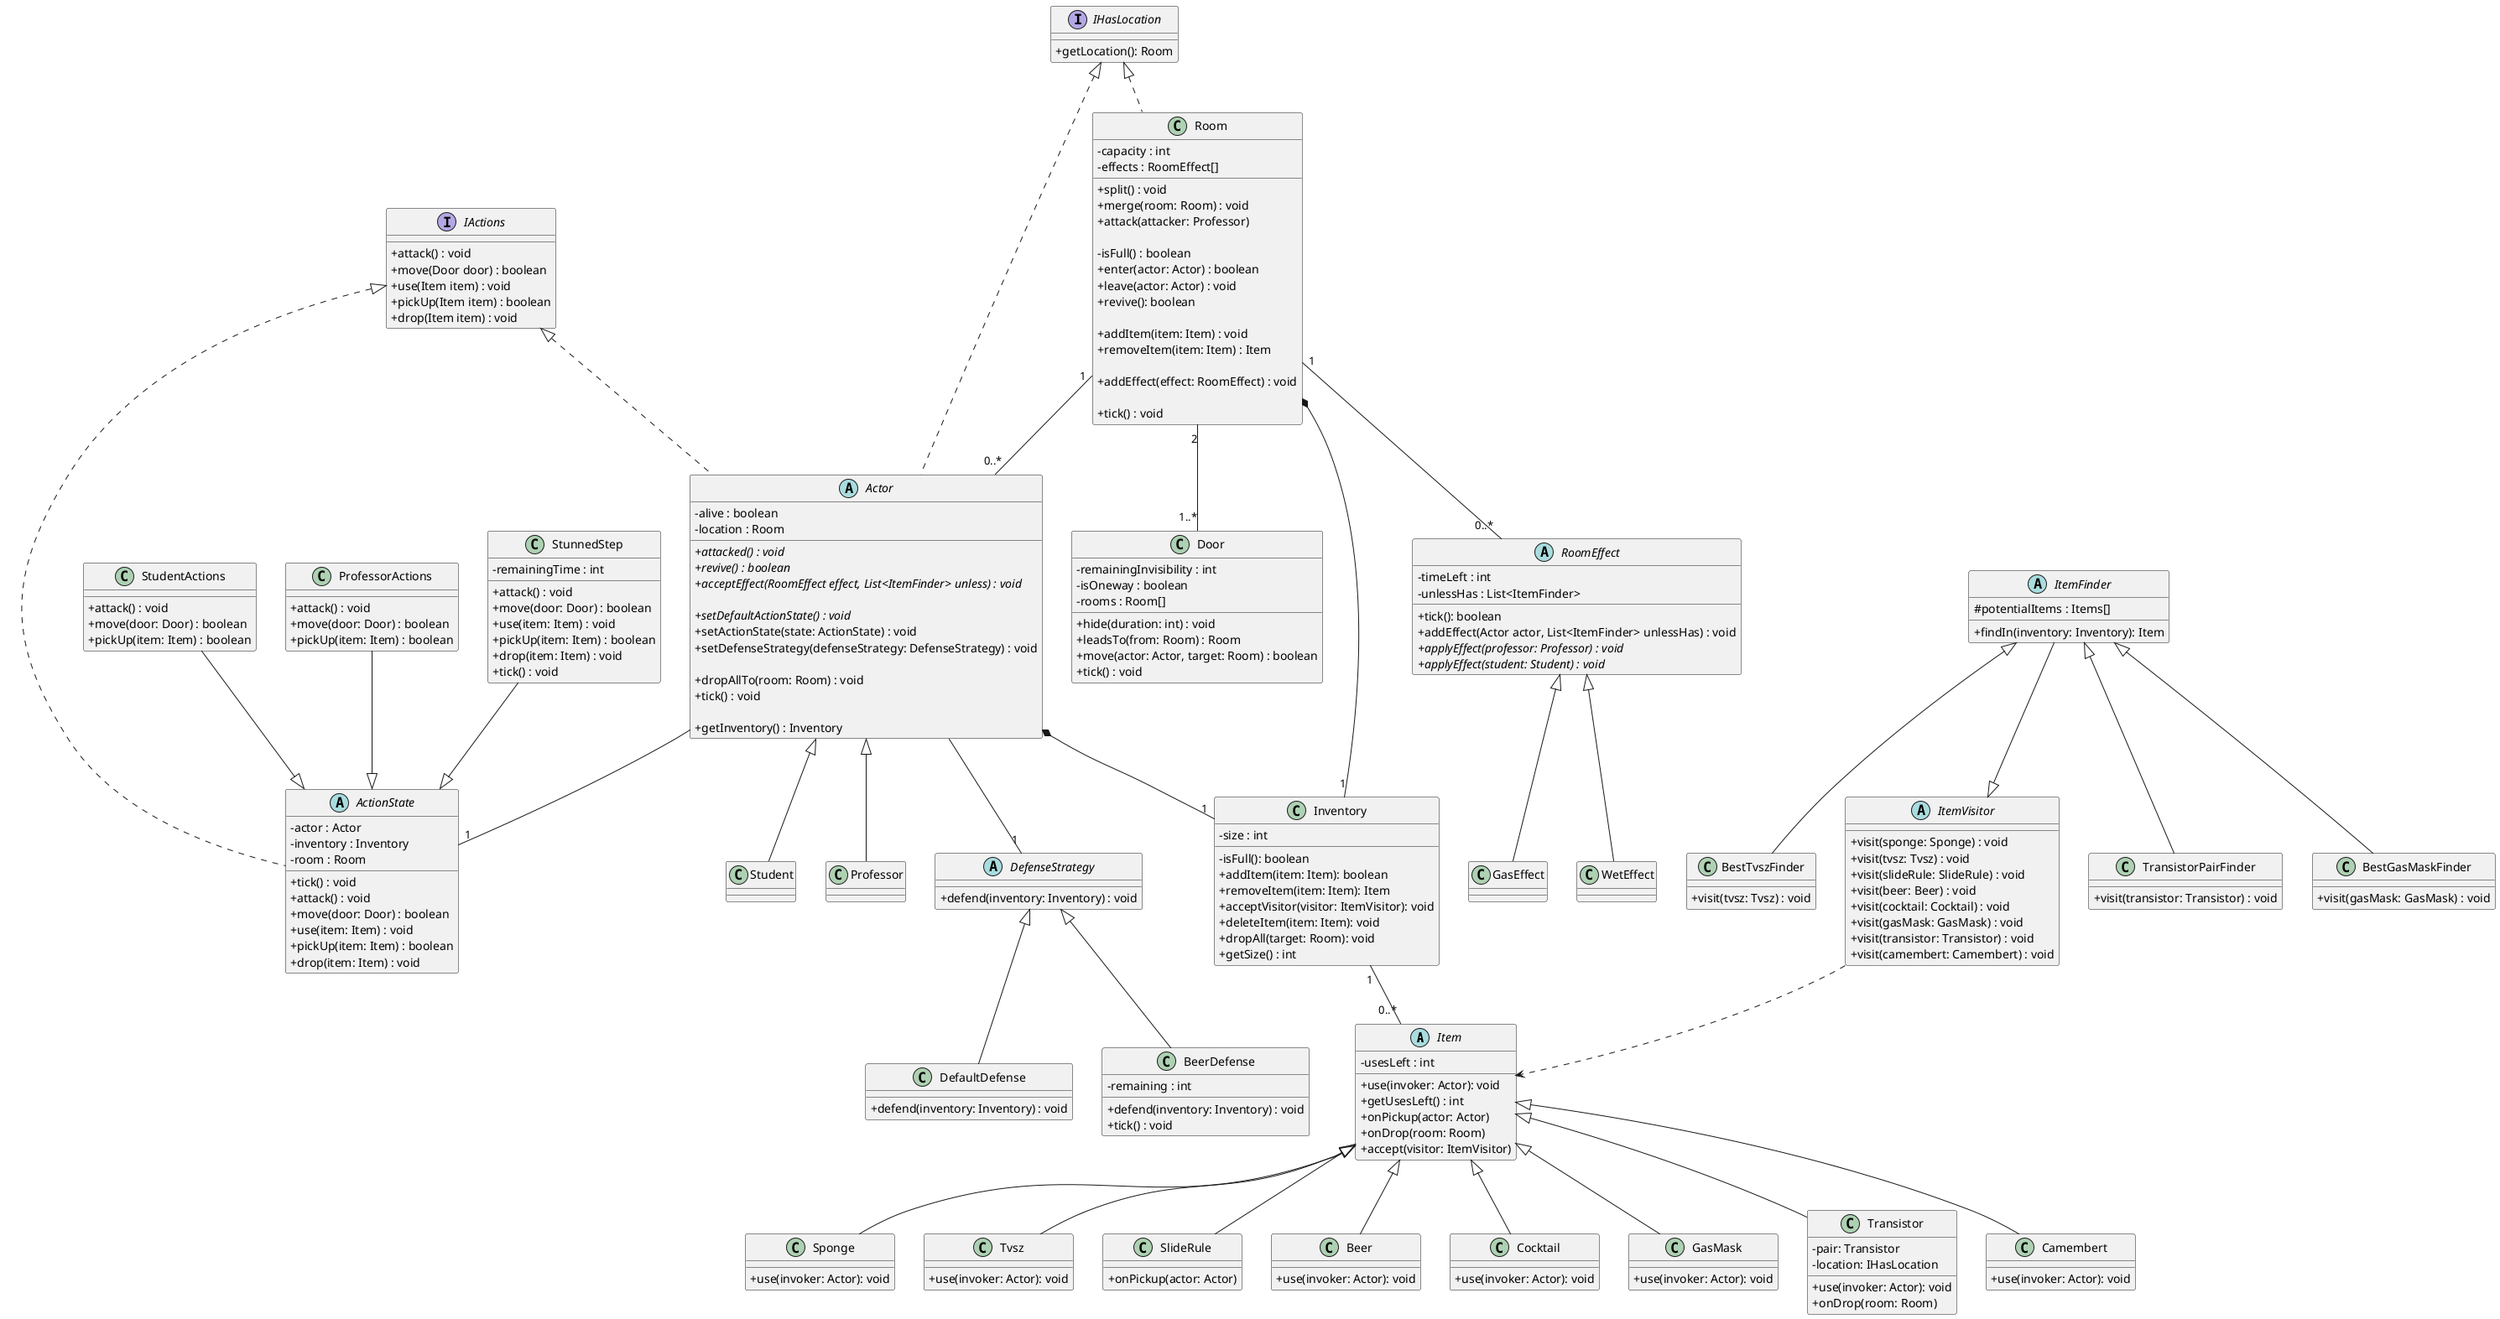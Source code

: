 @startuml
skinparam classAttributeIconSize 0


'Items --------------------------------------------
abstract class Item {
    - usesLeft : int
    + use(invoker: Actor): void
    + getUsesLeft() : int
    + onPickup(actor: Actor)
    + onDrop(room: Room)
    + accept(visitor: ItemVisitor)
}

class Sponge {
    + use(invoker: Actor): void
}

class Tvsz {
    + use(invoker: Actor): void
}

class SlideRule {
    + onPickup(actor: Actor)
}

class Beer {
    + use(invoker: Actor): void
}

class Cocktail {
    + use(invoker: Actor): void
}

class GasMask {
    + use(invoker: Actor): void
}

class Transistor {
    - pair: Transistor
    - location: IHasLocation
    + use(invoker: Actor): void
    + onDrop(room: Room)
}

class Camembert {
    + use(invoker: Actor): void
}

Item <|-- Sponge
Item <|-- Tvsz
Item <|-- SlideRule
Item <|-- Beer
Item <|-- Cocktail
Item <|-- GasMask
Item <|-- Transistor
Item <|-- Camembert

'Inventory ----------------------------------------
class Inventory {
    - size : int

    - isFull(): boolean
    + addItem(item: Item): boolean
    + removeItem(item: Item): Item
    + acceptVisitor(visitor: ItemVisitor): void
    + deleteItem(item: Item): void
    + dropAll(target: Room): void
    + getSize() : int
}

/' 
itt a remove és a delete összevonható lenne egy 
removeItem(Item item, boolean shouldDelete)-re
'/

Inventory "1" -- "0..*" Item

' azért asszociáció, mivel ettől még az item-nek van egyedi léte

Actor *--"1" Inventory
Room *-- "1" Inventory

'Character ----------------------------------------

abstract class Actor {
    - alive : boolean
    - location : Room

    + {abstract} attacked() : void
    + {abstract} revive() : boolean
    + {abstract} acceptEffect(RoomEffect effect, List<ItemFinder> unless) : void

    + {abstract}setDefaultActionState() : void
    + setActionState(state: ActionState) : void
    + setDefenseStrategy(defenseStrategy: DefenseStrategy) : void

    + dropAllTo(room: Room) : void
    + tick() : void

    + getInventory() : Inventory
}

Actor -- "1" ActionState
Actor -- "1" DefenseStrategy

class Student {
}

Actor <|-- Student

class Professor {
}

Actor <|-- Professor

'ez egy kísérleti dolog - szedd ki, ha nem tetszik

'Room ---------------------------------------------

class Room {
    - capacity : int
    - effects : RoomEffect[]

    + split() : void
    + merge(room: Room) : void
    + attack(attacker: Professor)
    
    - isFull() : boolean
    + enter(actor: Actor) : boolean
    + leave(actor: Actor) : void
    + revive(): boolean

    + addItem(item: Item) : void
    + removeItem(item: Item) : Item

    + addEffect(effect: RoomEffect) : void

    + tick() : void
}

/'
az egyirányú ajtók merge-nél eltűnnek, ha a két szoba 
között voltak?
ezt elég később lekezelni, de erre nem gondoltam még
'/

/' 
hogyan is fogjuk értesíteni a bennlévő professort, ha 
egy hallgató belép?

lehet ez egy merész gondolat, de mi lenne, ha mi az ajtót
kérnénk, hogy engedjen át minket?

és akkor a szoba enter-je tudna értesíteni minden bennlévőt
a belépésről
'/

class Door {
    - remainingInvisibility : int
    - isOneway : boolean
    - rooms : Room[]

    + hide(duration: int) : void
    + leadsTo(from: Room) : Room
    + move(actor: Actor, target: Room) : boolean
    + tick() : void
}

Room "1" -- "0..*" Actor 
Room "2" -- "1..*" Door
Room "1" -- "0..*" RoomEffect

interface IHasLocation {
    + getLocation(): Room
}

IHasLocation <|.. Room
IHasLocation <|.. Actor

'Effect -------------------------------------------
abstract class RoomEffect {
    - timeLeft : int
    - unlessHas : List<ItemFinder>
    + tick(): boolean
    + addEffect(Actor actor, List<ItemFinder> unlessHas) : void
    + {abstract} applyEffect(professor: Professor) : void
    + {abstract} applyEffect(student: Student) : void
}
' tick returns false when the effect expires

RoomEffect <|-- WetEffect
RoomEffect <|-- GasEffect

class WetEffect {
}

class GasEffect {
}

'State --------------------------------------------
interface IActions {
    + attack() : void
    + move(Door door) : boolean
    + use(Item item) : void
    + pickUp(Item item) : boolean
    + drop(Item item) : void
}

IActions <|.. Actor
IActions <|.. ActionState

abstract class ActionState {
    - actor : Actor
    - inventory : Inventory
    - room : Room
    + tick() : void
    + attack() : void
    + move(door: Door) : boolean
    + use(item: Item) : void
    + pickUp(item: Item) : boolean
    + drop(item: Item) : void
}

class StudentActions {
    + attack() : void
    + move(door: Door) : boolean
    + pickUp(item: Item) : boolean
}

StudentActions --|> ActionState

class ProfessorActions {
    + attack() : void
    + move(door: Door) : boolean
    + pickUp(item: Item) : boolean
}

ProfessorActions --|> ActionState

class StunnedStep {
    - remainingTime : int

    + attack() : void
    + move(door: Door) : boolean
    + use(item: Item) : void
    + pickUp(item: Item) : boolean
    + drop(item: Item) : void
    + tick() : void
}

StunnedStep --|> ActionState

'Strategy -----------------------------------
abstract class DefenseStrategy {
    + defend(inventory: Inventory) : void
}

class DefaultDefense {
    + defend(inventory: Inventory) : void
}

class BeerDefense {
    - remaining : int
    + defend(inventory: Inventory) : void
    + tick() : void
}

DefenseStrategy <|-- DefaultDefense
DefenseStrategy <|-- BeerDefense

'Visitors ----------------------------------------
abstract class ItemVisitor {
    + visit(sponge: Sponge) : void
    + visit(tvsz: Tvsz) : void
    + visit(slideRule: SlideRule) : void
    + visit(beer: Beer) : void
    + visit(cocktail: Cocktail) : void
    + visit(gasMask: GasMask) : void
    + visit(transistor: Transistor) : void
    + visit(camembert: Camembert) : void
}

ItemVisitor ..> Item

abstract class ItemFinder {
    # potentialItems : Items[]
    + findIn(inventory: Inventory): Item
}

ItemFinder --|> ItemVisitor

class TransistorPairFinder {
    + visit(transistor: Transistor) : void
}

class BestGasMaskFinder {
    + visit(gasMask: GasMask) : void
}

class BestTvszFinder {
    + visit(tvsz: Tvsz) : void
}   

ItemFinder <|-- TransistorPairFinder
ItemFinder <|-- BestGasMaskFinder
ItemFinder <|-- BestTvszFinder

@enduml